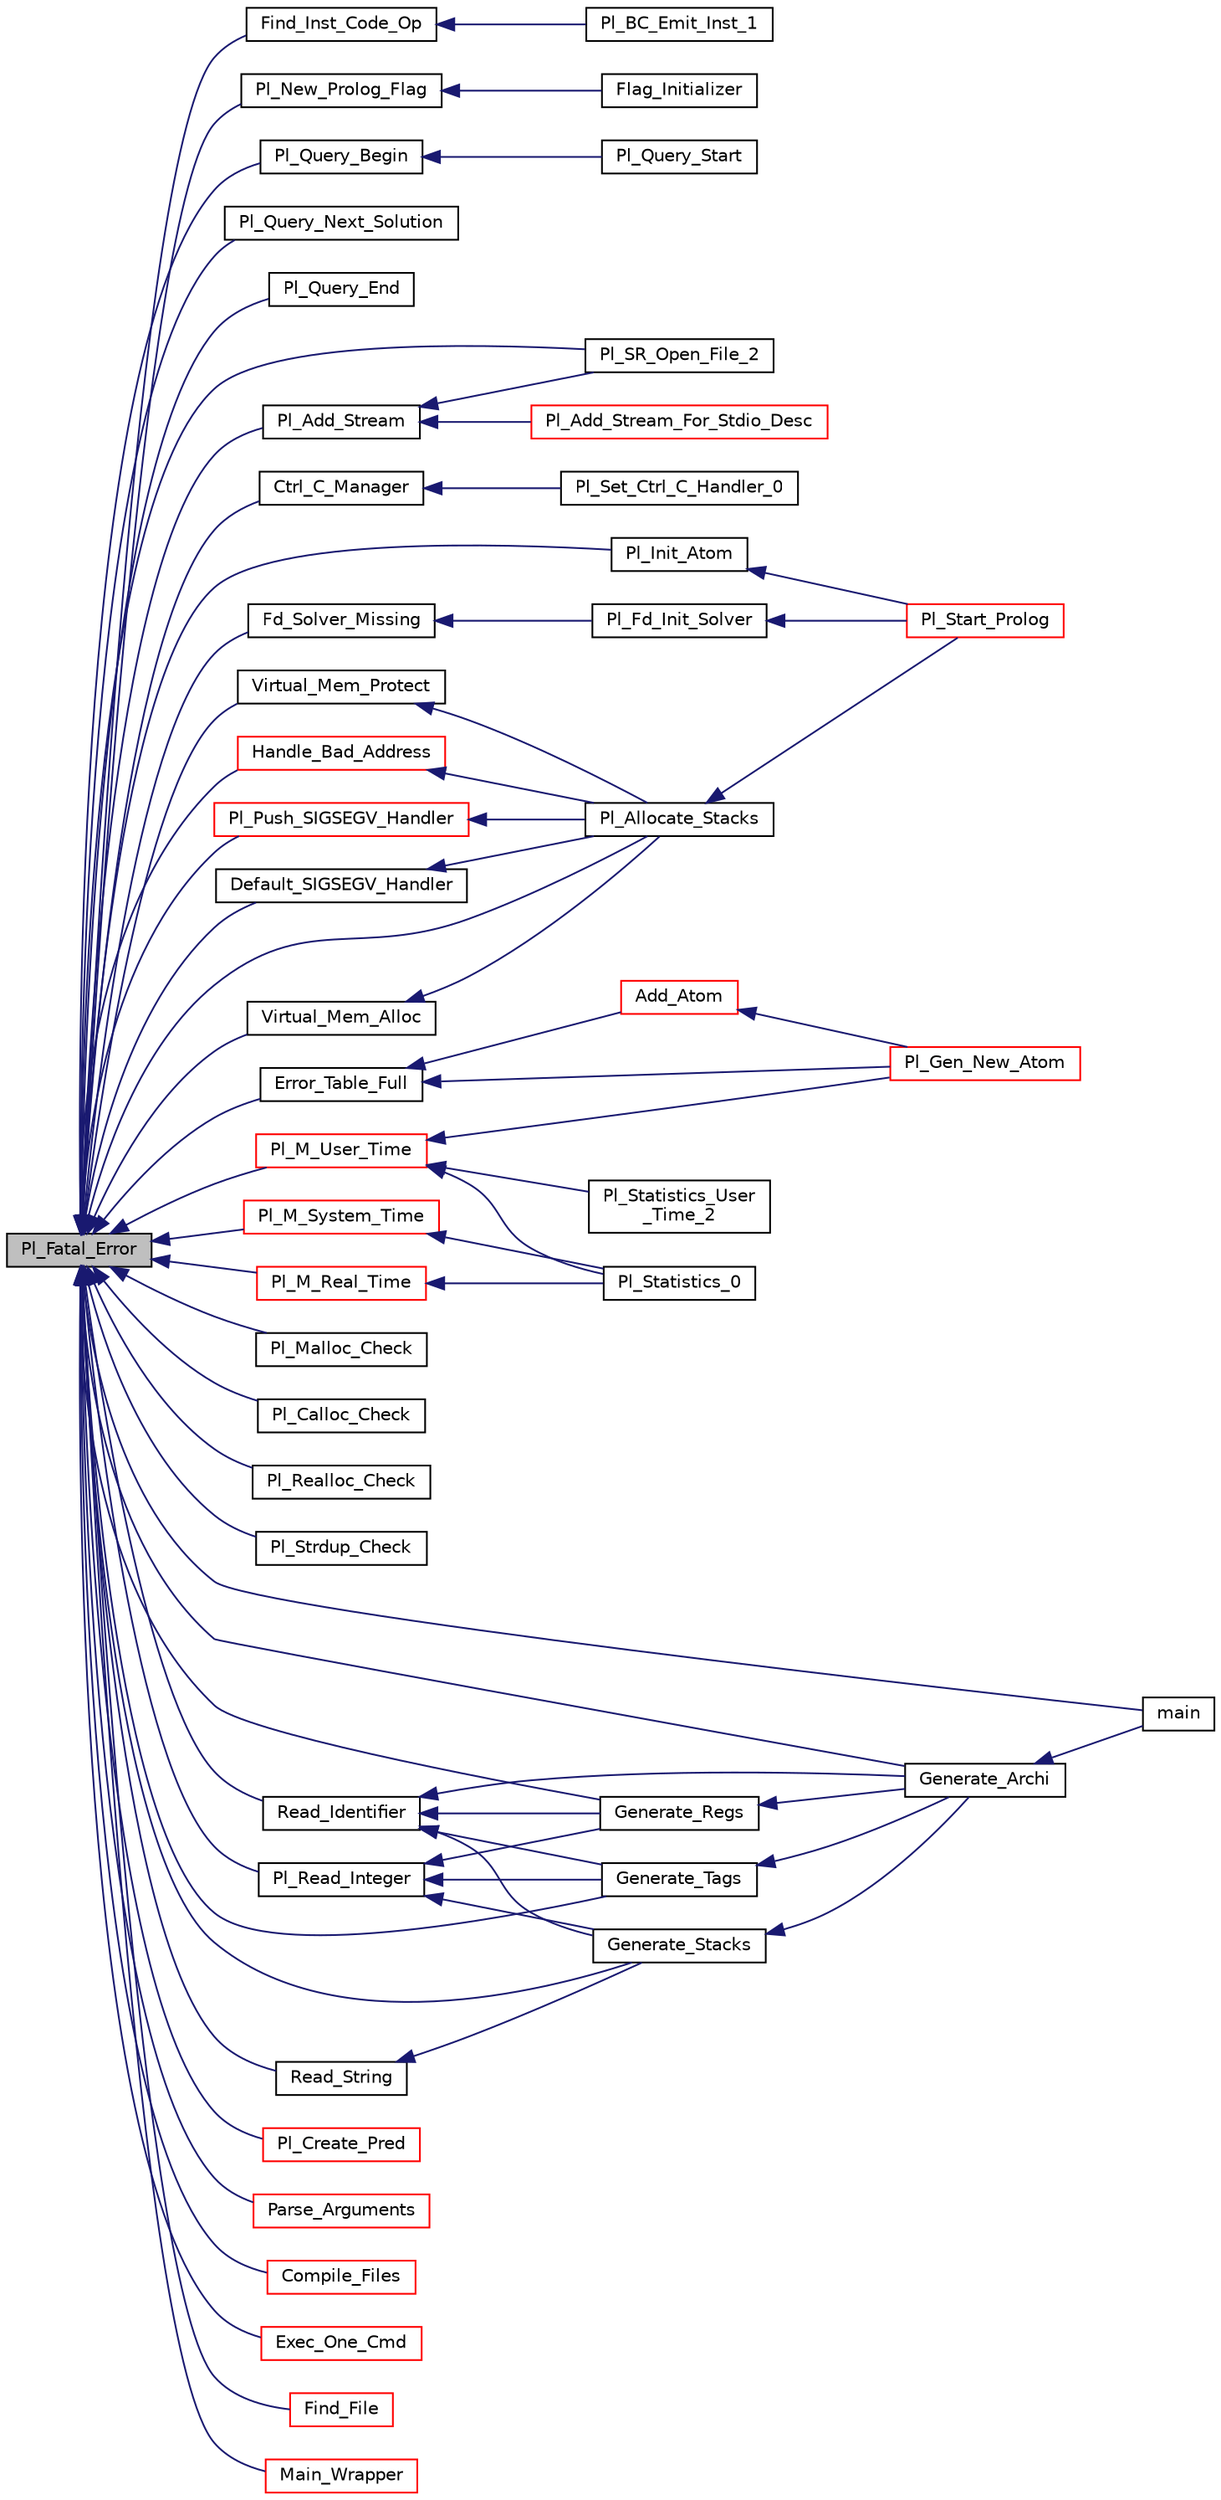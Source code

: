 digraph "Pl_Fatal_Error"
{
  edge [fontname="Helvetica",fontsize="10",labelfontname="Helvetica",labelfontsize="10"];
  node [fontname="Helvetica",fontsize="10",shape=record];
  rankdir="LR";
  Node1 [label="Pl_Fatal_Error",height=0.2,width=0.4,color="black", fillcolor="grey75", style="filled", fontcolor="black"];
  Node1 -> Node2 [dir="back",color="midnightblue",fontsize="10",style="solid",fontname="Helvetica"];
  Node2 [label="Find_Inst_Code_Op",height=0.2,width=0.4,color="black", fillcolor="white", style="filled",URL="$bc__supp_8c.html#a77faf11805feaf093629eb06aff6fb1a"];
  Node2 -> Node3 [dir="back",color="midnightblue",fontsize="10",style="solid",fontname="Helvetica"];
  Node3 [label="Pl_BC_Emit_Inst_1",height=0.2,width=0.4,color="black", fillcolor="white", style="filled",URL="$bc__supp_8h.html#adb2ac836e3f608a711c54c2d353c6b04"];
  Node1 -> Node4 [dir="back",color="midnightblue",fontsize="10",style="solid",fontname="Helvetica"];
  Node4 [label="Pl_New_Prolog_Flag",height=0.2,width=0.4,color="black", fillcolor="white", style="filled",URL="$flag__supp_8h.html#acf1dce121399a00fb8448187ad22cfe0"];
  Node4 -> Node5 [dir="back",color="midnightblue",fontsize="10",style="solid",fontname="Helvetica"];
  Node5 [label="Flag_Initializer",height=0.2,width=0.4,color="black", fillcolor="white", style="filled",URL="$flag__c_8c.html#a59f3ad1db01faf58853f283b7de161a6"];
  Node1 -> Node6 [dir="back",color="midnightblue",fontsize="10",style="solid",fontname="Helvetica"];
  Node6 [label="Pl_Query_Begin",height=0.2,width=0.4,color="black", fillcolor="white", style="filled",URL="$foreign__supp_8h.html#a482c7bbc075c58f1b581019aba1932e0"];
  Node6 -> Node7 [dir="back",color="midnightblue",fontsize="10",style="solid",fontname="Helvetica"];
  Node7 [label="Pl_Query_Start",height=0.2,width=0.4,color="black", fillcolor="white", style="filled",URL="$foreign__supp_8h.html#ab5714945bbbea6062be0356d6705c8a9"];
  Node1 -> Node8 [dir="back",color="midnightblue",fontsize="10",style="solid",fontname="Helvetica"];
  Node8 [label="Pl_Query_Next_Solution",height=0.2,width=0.4,color="black", fillcolor="white", style="filled",URL="$gprolog_8h.html#ac0721839f7489ec129b0889a269b711b"];
  Node1 -> Node9 [dir="back",color="midnightblue",fontsize="10",style="solid",fontname="Helvetica"];
  Node9 [label="Pl_Query_End",height=0.2,width=0.4,color="black", fillcolor="white", style="filled",URL="$gprolog_8h.html#afaadaf3e30b9be44bfc05028458386b9"];
  Node1 -> Node10 [dir="back",color="midnightblue",fontsize="10",style="solid",fontname="Helvetica"];
  Node10 [label="Pl_SR_Open_File_2",height=0.2,width=0.4,color="black", fillcolor="white", style="filled",URL="$src__rdr__c_8c.html#ae6f2889304119849adebc18b8d5a305e"];
  Node1 -> Node11 [dir="back",color="midnightblue",fontsize="10",style="solid",fontname="Helvetica"];
  Node11 [label="Pl_Add_Stream",height=0.2,width=0.4,color="black", fillcolor="white", style="filled",URL="$stream__supp_8h.html#a4d7fa50881abdd578ce6b4da9611415c"];
  Node11 -> Node10 [dir="back",color="midnightblue",fontsize="10",style="solid",fontname="Helvetica"];
  Node11 -> Node12 [dir="back",color="midnightblue",fontsize="10",style="solid",fontname="Helvetica"];
  Node12 [label="Pl_Add_Stream_For_Stdio_Desc",height=0.2,width=0.4,color="red", fillcolor="white", style="filled",URL="$stream__supp_8h.html#af51b9456aea611c5b52f856cdbe23b50"];
  Node1 -> Node13 [dir="back",color="midnightblue",fontsize="10",style="solid",fontname="Helvetica"];
  Node13 [label="Ctrl_C_Manager",height=0.2,width=0.4,color="black", fillcolor="white", style="filled",URL="$top__level__c_8c.html#ac5412344b34dcaf81d8e802130005f66"];
  Node13 -> Node14 [dir="back",color="midnightblue",fontsize="10",style="solid",fontname="Helvetica"];
  Node14 [label="Pl_Set_Ctrl_C_Handler_0",height=0.2,width=0.4,color="black", fillcolor="white", style="filled",URL="$top__level__c_8c.html#a3483f2f20c8122c68fedd8249b0ad767"];
  Node1 -> Node15 [dir="back",color="midnightblue",fontsize="10",style="solid",fontname="Helvetica"];
  Node15 [label="Pl_Init_Atom",height=0.2,width=0.4,color="black", fillcolor="white", style="filled",URL="$atom_8h.html#a8ed160600ffd92b54cd6e0f16201c04e"];
  Node15 -> Node16 [dir="back",color="midnightblue",fontsize="10",style="solid",fontname="Helvetica"];
  Node16 [label="Pl_Start_Prolog",height=0.2,width=0.4,color="red", fillcolor="white", style="filled",URL="$gprolog_8h.html#a79163a775d949cf493a9f7b28bf4fc09"];
  Node1 -> Node17 [dir="back",color="midnightblue",fontsize="10",style="solid",fontname="Helvetica"];
  Node17 [label="Error_Table_Full",height=0.2,width=0.4,color="black", fillcolor="white", style="filled",URL="$atom_8c.html#a37c733b7022eab8b9b95f0182591ee15"];
  Node17 -> Node18 [dir="back",color="midnightblue",fontsize="10",style="solid",fontname="Helvetica"];
  Node18 [label="Add_Atom",height=0.2,width=0.4,color="red", fillcolor="white", style="filled",URL="$atom_8c.html#abe628ad301508c0ed926cfb4bc791818"];
  Node18 -> Node19 [dir="back",color="midnightblue",fontsize="10",style="solid",fontname="Helvetica"];
  Node19 [label="Pl_Gen_New_Atom",height=0.2,width=0.4,color="red", fillcolor="white", style="filled",URL="$atom_8h.html#aa3ca6203017a3debae6d043cc6cc888f"];
  Node17 -> Node19 [dir="back",color="midnightblue",fontsize="10",style="solid",fontname="Helvetica"];
  Node1 -> Node20 [dir="back",color="midnightblue",fontsize="10",style="solid",fontname="Helvetica"];
  Node20 [label="Fd_Solver_Missing",height=0.2,width=0.4,color="black", fillcolor="white", style="filled",URL="$if__no__fd_8c.html#ab862c1c7059fd4122fe2063b372bf1e2"];
  Node20 -> Node21 [dir="back",color="midnightblue",fontsize="10",style="solid",fontname="Helvetica"];
  Node21 [label="Pl_Fd_Init_Solver",height=0.2,width=0.4,color="black", fillcolor="white", style="filled",URL="$if__no__fd_8h.html#a1f64da6d81a7799fe8411fffab098569"];
  Node21 -> Node16 [dir="back",color="midnightblue",fontsize="10",style="solid",fontname="Helvetica"];
  Node1 -> Node22 [dir="back",color="midnightblue",fontsize="10",style="solid",fontname="Helvetica"];
  Node22 [label="Pl_M_User_Time",height=0.2,width=0.4,color="red", fillcolor="white", style="filled",URL="$machine_8h.html#a49c3210d01108defd9d8a0b6ea624f95"];
  Node22 -> Node23 [dir="back",color="midnightblue",fontsize="10",style="solid",fontname="Helvetica"];
  Node23 [label="Pl_Statistics_0",height=0.2,width=0.4,color="black", fillcolor="white", style="filled",URL="$stat__c_8c.html#ac3ca75b60c32cebe268f09f6019cebf5"];
  Node22 -> Node24 [dir="back",color="midnightblue",fontsize="10",style="solid",fontname="Helvetica"];
  Node24 [label="Pl_Statistics_User\l_Time_2",height=0.2,width=0.4,color="black", fillcolor="white", style="filled",URL="$stat__c_8c.html#a31dd8b256e9eeead99b284ed63b00f5e"];
  Node22 -> Node19 [dir="back",color="midnightblue",fontsize="10",style="solid",fontname="Helvetica"];
  Node1 -> Node25 [dir="back",color="midnightblue",fontsize="10",style="solid",fontname="Helvetica"];
  Node25 [label="Pl_M_System_Time",height=0.2,width=0.4,color="red", fillcolor="white", style="filled",URL="$machine_8h.html#a11f5fe79e24625b351bddd83a9c58b5a"];
  Node25 -> Node23 [dir="back",color="midnightblue",fontsize="10",style="solid",fontname="Helvetica"];
  Node1 -> Node26 [dir="back",color="midnightblue",fontsize="10",style="solid",fontname="Helvetica"];
  Node26 [label="Pl_M_Real_Time",height=0.2,width=0.4,color="red", fillcolor="white", style="filled",URL="$machine_8h.html#ae18414c738bea5a3710adc972fa478ef"];
  Node26 -> Node23 [dir="back",color="midnightblue",fontsize="10",style="solid",fontname="Helvetica"];
  Node1 -> Node27 [dir="back",color="midnightblue",fontsize="10",style="solid",fontname="Helvetica"];
  Node27 [label="Pl_Malloc_Check",height=0.2,width=0.4,color="black", fillcolor="white", style="filled",URL="$misc_8h.html#acf0bfa3dd2808d6bb1a21be1e442db48"];
  Node1 -> Node28 [dir="back",color="midnightblue",fontsize="10",style="solid",fontname="Helvetica"];
  Node28 [label="Pl_Calloc_Check",height=0.2,width=0.4,color="black", fillcolor="white", style="filled",URL="$misc_8h.html#a4ef7048a1545d02110d113f511a6e62c"];
  Node1 -> Node29 [dir="back",color="midnightblue",fontsize="10",style="solid",fontname="Helvetica"];
  Node29 [label="Pl_Realloc_Check",height=0.2,width=0.4,color="black", fillcolor="white", style="filled",URL="$misc_8h.html#a9f7e7bff74f9a70bfb360cf636389953"];
  Node1 -> Node30 [dir="back",color="midnightblue",fontsize="10",style="solid",fontname="Helvetica"];
  Node30 [label="Pl_Strdup_Check",height=0.2,width=0.4,color="black", fillcolor="white", style="filled",URL="$misc_8h.html#aa02ec18e539fc8351ab75a2285f8451b"];
  Node1 -> Node31 [dir="back",color="midnightblue",fontsize="10",style="solid",fontname="Helvetica"];
  Node31 [label="main",height=0.2,width=0.4,color="black", fillcolor="white", style="filled",URL="$pl__config_8c.html#a840291bc02cba5474a4cb46a9b9566fe"];
  Node1 -> Node32 [dir="back",color="midnightblue",fontsize="10",style="solid",fontname="Helvetica"];
  Node32 [label="Generate_Archi",height=0.2,width=0.4,color="black", fillcolor="white", style="filled",URL="$pl__config_8c.html#ad935c7760c0ffc9b5de734eb0c3df13b"];
  Node32 -> Node31 [dir="back",color="midnightblue",fontsize="10",style="solid",fontname="Helvetica"];
  Node1 -> Node33 [dir="back",color="midnightblue",fontsize="10",style="solid",fontname="Helvetica"];
  Node33 [label="Read_Identifier",height=0.2,width=0.4,color="black", fillcolor="white", style="filled",URL="$pl__config_8c.html#a751412acdfa946c17f72a519b4280e46"];
  Node33 -> Node32 [dir="back",color="midnightblue",fontsize="10",style="solid",fontname="Helvetica"];
  Node33 -> Node34 [dir="back",color="midnightblue",fontsize="10",style="solid",fontname="Helvetica"];
  Node34 [label="Generate_Regs",height=0.2,width=0.4,color="black", fillcolor="white", style="filled",URL="$pl__config_8c.html#aeff7ee96f0ca587183e1dc768d7ba42a"];
  Node34 -> Node32 [dir="back",color="midnightblue",fontsize="10",style="solid",fontname="Helvetica"];
  Node33 -> Node35 [dir="back",color="midnightblue",fontsize="10",style="solid",fontname="Helvetica"];
  Node35 [label="Generate_Tags",height=0.2,width=0.4,color="black", fillcolor="white", style="filled",URL="$pl__config_8c.html#a5c1df4a2765b1a002dbed3820eacaf49"];
  Node35 -> Node32 [dir="back",color="midnightblue",fontsize="10",style="solid",fontname="Helvetica"];
  Node33 -> Node36 [dir="back",color="midnightblue",fontsize="10",style="solid",fontname="Helvetica"];
  Node36 [label="Generate_Stacks",height=0.2,width=0.4,color="black", fillcolor="white", style="filled",URL="$pl__config_8c.html#a0914aaa089130b53ca2c74e79b040d82"];
  Node36 -> Node32 [dir="back",color="midnightblue",fontsize="10",style="solid",fontname="Helvetica"];
  Node1 -> Node37 [dir="back",color="midnightblue",fontsize="10",style="solid",fontname="Helvetica"];
  Node37 [label="Read_String",height=0.2,width=0.4,color="black", fillcolor="white", style="filled",URL="$pl__config_8c.html#a4fe7df4918219a37a933c3a3050e2239"];
  Node37 -> Node36 [dir="back",color="midnightblue",fontsize="10",style="solid",fontname="Helvetica"];
  Node1 -> Node38 [dir="back",color="midnightblue",fontsize="10",style="solid",fontname="Helvetica"];
  Node38 [label="Pl_Read_Integer",height=0.2,width=0.4,color="black", fillcolor="white", style="filled",URL="$pl__config_8c.html#a7dcf339bd262324d753ebb92fa233066"];
  Node38 -> Node34 [dir="back",color="midnightblue",fontsize="10",style="solid",fontname="Helvetica"];
  Node38 -> Node35 [dir="back",color="midnightblue",fontsize="10",style="solid",fontname="Helvetica"];
  Node38 -> Node36 [dir="back",color="midnightblue",fontsize="10",style="solid",fontname="Helvetica"];
  Node1 -> Node34 [dir="back",color="midnightblue",fontsize="10",style="solid",fontname="Helvetica"];
  Node1 -> Node35 [dir="back",color="midnightblue",fontsize="10",style="solid",fontname="Helvetica"];
  Node1 -> Node36 [dir="back",color="midnightblue",fontsize="10",style="solid",fontname="Helvetica"];
  Node1 -> Node39 [dir="back",color="midnightblue",fontsize="10",style="solid",fontname="Helvetica"];
  Node39 [label="Pl_Create_Pred",height=0.2,width=0.4,color="red", fillcolor="white", style="filled",URL="$pred_8h.html#a43f9afc5dcfc6f9c1f8205024c2be46a"];
  Node1 -> Node40 [dir="back",color="midnightblue",fontsize="10",style="solid",fontname="Helvetica"];
  Node40 [label="Virtual_Mem_Alloc",height=0.2,width=0.4,color="black", fillcolor="white", style="filled",URL="$stacks__sigsegv_8c.html#a122e90b05aa0d3b58bf7bd7b0d147be1"];
  Node40 -> Node41 [dir="back",color="midnightblue",fontsize="10",style="solid",fontname="Helvetica"];
  Node41 [label="Pl_Allocate_Stacks",height=0.2,width=0.4,color="black", fillcolor="white", style="filled",URL="$stacks__sigsegv_8h.html#aee65d332f1e4ff3a8796bda38d329766"];
  Node41 -> Node16 [dir="back",color="midnightblue",fontsize="10",style="solid",fontname="Helvetica"];
  Node1 -> Node42 [dir="back",color="midnightblue",fontsize="10",style="solid",fontname="Helvetica"];
  Node42 [label="Virtual_Mem_Protect",height=0.2,width=0.4,color="black", fillcolor="white", style="filled",URL="$stacks__sigsegv_8c.html#ae160b208bf67b869ccfcbbd2a154ef98"];
  Node42 -> Node41 [dir="back",color="midnightblue",fontsize="10",style="solid",fontname="Helvetica"];
  Node1 -> Node41 [dir="back",color="midnightblue",fontsize="10",style="solid",fontname="Helvetica"];
  Node1 -> Node43 [dir="back",color="midnightblue",fontsize="10",style="solid",fontname="Helvetica"];
  Node43 [label="Handle_Bad_Address",height=0.2,width=0.4,color="red", fillcolor="white", style="filled",URL="$stacks__sigsegv_8c.html#a025866a50618e66535d50d040a135332"];
  Node43 -> Node41 [dir="back",color="midnightblue",fontsize="10",style="solid",fontname="Helvetica"];
  Node1 -> Node44 [dir="back",color="midnightblue",fontsize="10",style="solid",fontname="Helvetica"];
  Node44 [label="Pl_Push_SIGSEGV_Handler",height=0.2,width=0.4,color="red", fillcolor="white", style="filled",URL="$stacks__sigsegv_8h.html#ab5ca8f915e148142d8a80723e05fad13"];
  Node44 -> Node41 [dir="back",color="midnightblue",fontsize="10",style="solid",fontname="Helvetica"];
  Node1 -> Node45 [dir="back",color="midnightblue",fontsize="10",style="solid",fontname="Helvetica"];
  Node45 [label="Default_SIGSEGV_Handler",height=0.2,width=0.4,color="black", fillcolor="white", style="filled",URL="$stacks__sigsegv_8c.html#ae439f72edeb7fedd270526dd2519a49f"];
  Node45 -> Node41 [dir="back",color="midnightblue",fontsize="10",style="solid",fontname="Helvetica"];
  Node1 -> Node46 [dir="back",color="midnightblue",fontsize="10",style="solid",fontname="Helvetica"];
  Node46 [label="Parse_Arguments",height=0.2,width=0.4,color="red", fillcolor="white", style="filled",URL="$hexfilter_8c.html#a7e8dc5deafda75c2015d11b38142d950"];
  Node1 -> Node47 [dir="back",color="midnightblue",fontsize="10",style="solid",fontname="Helvetica"];
  Node47 [label="Compile_Files",height=0.2,width=0.4,color="red", fillcolor="white", style="filled",URL="$top__comp_8c.html#aa6e7332fd3a101bded89f75e707d3333"];
  Node1 -> Node48 [dir="back",color="midnightblue",fontsize="10",style="solid",fontname="Helvetica"];
  Node48 [label="Exec_One_Cmd",height=0.2,width=0.4,color="red", fillcolor="white", style="filled",URL="$top__comp_8c.html#a19c0ccb0e9d1a23b5115a7e1b5984bac"];
  Node1 -> Node49 [dir="back",color="midnightblue",fontsize="10",style="solid",fontname="Helvetica"];
  Node49 [label="Find_File",height=0.2,width=0.4,color="red", fillcolor="white", style="filled",URL="$top__comp_8c.html#a8e4484228992c9b5ec3cdc90c48710fd"];
  Node1 -> Node50 [dir="back",color="midnightblue",fontsize="10",style="solid",fontname="Helvetica"];
  Node50 [label="Main_Wrapper",height=0.2,width=0.4,color="red", fillcolor="white", style="filled",URL="$top__level_8c.html#a335bb6fe70cf4c383aec5baef5f39e47"];
}
